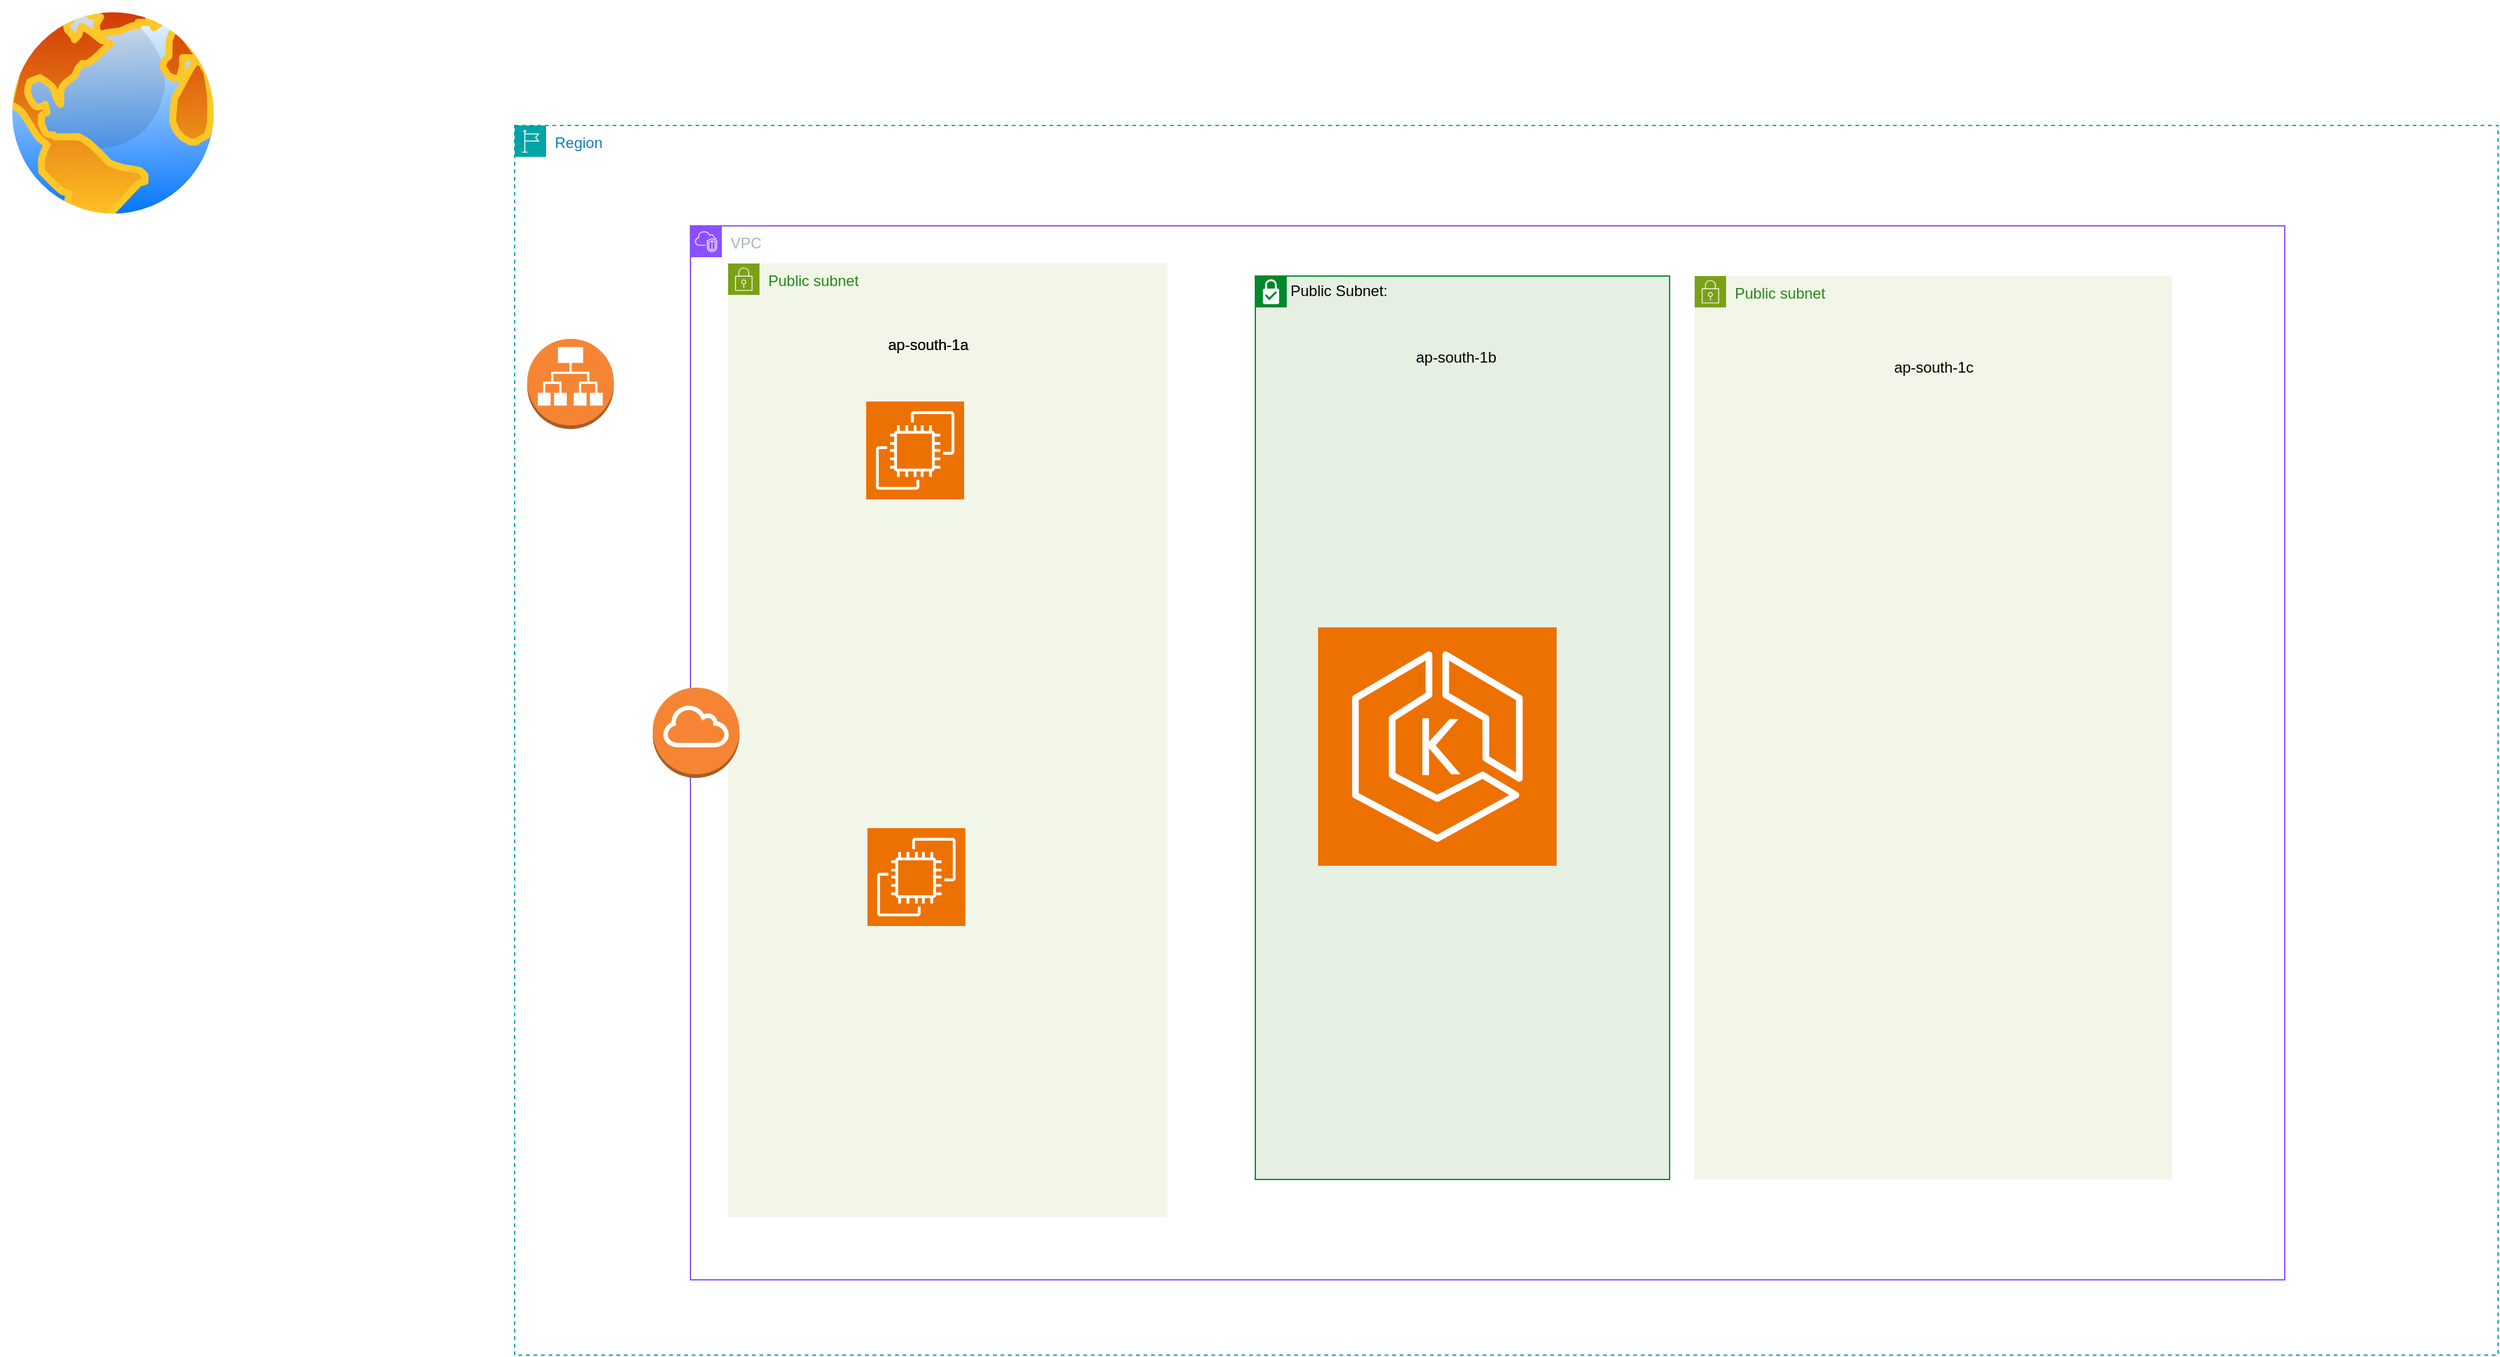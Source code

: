 <mxfile version="24.0.7" type="github">
  <diagram name="Page-1" id="3wNmj2ng1Vw9a5BUNAYV">
    <mxGraphModel dx="4560" dy="1533" grid="1" gridSize="10" guides="1" tooltips="1" connect="1" arrows="1" fold="1" page="1" pageScale="1" pageWidth="827" pageHeight="1169" math="0" shadow="0">
      <root>
        <mxCell id="0" />
        <mxCell id="1" parent="0" />
        <mxCell id="y0UhFRJ0VBW0IoB8pui6-1" value="Region" style="points=[[0,0],[0.25,0],[0.5,0],[0.75,0],[1,0],[1,0.25],[1,0.5],[1,0.75],[1,1],[0.75,1],[0.5,1],[0.25,1],[0,1],[0,0.75],[0,0.5],[0,0.25]];outlineConnect=0;gradientColor=none;html=1;whiteSpace=wrap;fontSize=12;fontStyle=0;container=1;pointerEvents=0;collapsible=0;recursiveResize=0;shape=mxgraph.aws4.group;grIcon=mxgraph.aws4.group_region;strokeColor=#00A4A6;fillColor=none;verticalAlign=top;align=left;spacingLeft=30;fontColor=#147EBA;dashed=1;" vertex="1" parent="1">
          <mxGeometry x="40" y="100" width="1580" height="980" as="geometry" />
        </mxCell>
        <mxCell id="y0UhFRJ0VBW0IoB8pui6-2" value="VPC" style="points=[[0,0],[0.25,0],[0.5,0],[0.75,0],[1,0],[1,0.25],[1,0.5],[1,0.75],[1,1],[0.75,1],[0.5,1],[0.25,1],[0,1],[0,0.75],[0,0.5],[0,0.25]];outlineConnect=0;gradientColor=none;html=1;whiteSpace=wrap;fontSize=12;fontStyle=0;container=1;pointerEvents=0;collapsible=0;recursiveResize=0;shape=mxgraph.aws4.group;grIcon=mxgraph.aws4.group_vpc2;strokeColor=#8C4FFF;fillColor=none;verticalAlign=top;align=left;spacingLeft=30;fontColor=#AAB7B8;dashed=0;" vertex="1" parent="y0UhFRJ0VBW0IoB8pui6-1">
          <mxGeometry x="140" y="80" width="1270" height="840" as="geometry" />
        </mxCell>
        <mxCell id="y0UhFRJ0VBW0IoB8pui6-3" value="Public subnet" style="points=[[0,0],[0.25,0],[0.5,0],[0.75,0],[1,0],[1,0.25],[1,0.5],[1,0.75],[1,1],[0.75,1],[0.5,1],[0.25,1],[0,1],[0,0.75],[0,0.5],[0,0.25]];outlineConnect=0;gradientColor=none;html=1;whiteSpace=wrap;fontSize=12;fontStyle=0;container=1;pointerEvents=0;collapsible=0;recursiveResize=0;shape=mxgraph.aws4.group;grIcon=mxgraph.aws4.group_security_group;grStroke=0;strokeColor=#7AA116;fillColor=#F2F6E8;verticalAlign=top;align=left;spacingLeft=30;fontColor=#248814;dashed=0;" vertex="1" parent="y0UhFRJ0VBW0IoB8pui6-2">
          <mxGeometry x="30" y="30" width="350" height="760" as="geometry" />
        </mxCell>
        <mxCell id="y0UhFRJ0VBW0IoB8pui6-11" value="" style="sketch=0;points=[[0,0,0],[0.25,0,0],[0.5,0,0],[0.75,0,0],[1,0,0],[0,1,0],[0.25,1,0],[0.5,1,0],[0.75,1,0],[1,1,0],[0,0.25,0],[0,0.5,0],[0,0.75,0],[1,0.25,0],[1,0.5,0],[1,0.75,0]];outlineConnect=0;fontColor=#232F3E;fillColor=#ED7100;strokeColor=#ffffff;dashed=0;verticalLabelPosition=bottom;verticalAlign=top;align=center;html=1;fontSize=12;fontStyle=0;aspect=fixed;shape=mxgraph.aws4.resourceIcon;resIcon=mxgraph.aws4.ec2;" vertex="1" parent="y0UhFRJ0VBW0IoB8pui6-3">
          <mxGeometry x="110" y="110" width="78" height="78" as="geometry" />
        </mxCell>
        <mxCell id="y0UhFRJ0VBW0IoB8pui6-12" value="" style="sketch=0;points=[[0,0,0],[0.25,0,0],[0.5,0,0],[0.75,0,0],[1,0,0],[0,1,0],[0.25,1,0],[0.5,1,0],[0.75,1,0],[1,1,0],[0,0.25,0],[0,0.5,0],[0,0.75,0],[1,0.25,0],[1,0.5,0],[1,0.75,0]];outlineConnect=0;fontColor=#232F3E;fillColor=#ED7100;strokeColor=#ffffff;dashed=0;verticalLabelPosition=bottom;verticalAlign=top;align=center;html=1;fontSize=12;fontStyle=0;aspect=fixed;shape=mxgraph.aws4.resourceIcon;resIcon=mxgraph.aws4.ec2;" vertex="1" parent="y0UhFRJ0VBW0IoB8pui6-3">
          <mxGeometry x="111" y="450" width="78" height="78" as="geometry" />
        </mxCell>
        <mxCell id="y0UhFRJ0VBW0IoB8pui6-16" value="ap-south-1a" style="text;html=1;align=center;verticalAlign=middle;resizable=0;points=[];autosize=1;strokeColor=none;fillColor=none;" vertex="1" parent="y0UhFRJ0VBW0IoB8pui6-3">
          <mxGeometry x="114" y="50" width="90" height="30" as="geometry" />
        </mxCell>
        <mxCell id="y0UhFRJ0VBW0IoB8pui6-6" value="Public Subnet:" style="shape=mxgraph.ibm.box;prType=subnet;fontStyle=0;verticalAlign=top;align=left;spacingLeft=32;spacingTop=4;fillColor=#E6F0E2;rounded=0;whiteSpace=wrap;html=1;strokeColor=#00882B;strokeWidth=1;dashed=0;container=1;spacing=-4;collapsible=0;expand=0;recursiveResize=0;" vertex="1" parent="y0UhFRJ0VBW0IoB8pui6-2">
          <mxGeometry x="450" y="40" width="330" height="720" as="geometry" />
        </mxCell>
        <mxCell id="y0UhFRJ0VBW0IoB8pui6-10" value="" style="sketch=0;points=[[0,0,0],[0.25,0,0],[0.5,0,0],[0.75,0,0],[1,0,0],[0,1,0],[0.25,1,0],[0.5,1,0],[0.75,1,0],[1,1,0],[0,0.25,0],[0,0.5,0],[0,0.75,0],[1,0.25,0],[1,0.5,0],[1,0.75,0]];outlineConnect=0;fontColor=#232F3E;fillColor=#ED7100;strokeColor=#ffffff;dashed=0;verticalLabelPosition=bottom;verticalAlign=top;align=center;html=1;fontSize=12;fontStyle=0;aspect=fixed;shape=mxgraph.aws4.resourceIcon;resIcon=mxgraph.aws4.eks;" vertex="1" parent="y0UhFRJ0VBW0IoB8pui6-6">
          <mxGeometry x="50" y="280" width="190" height="190" as="geometry" />
        </mxCell>
        <mxCell id="y0UhFRJ0VBW0IoB8pui6-19" value="ap-south-1b" style="text;html=1;align=center;verticalAlign=middle;whiteSpace=wrap;rounded=0;" vertex="1" parent="y0UhFRJ0VBW0IoB8pui6-6">
          <mxGeometry x="120" y="50" width="80" height="30" as="geometry" />
        </mxCell>
        <mxCell id="y0UhFRJ0VBW0IoB8pui6-9" value="Public subnet" style="points=[[0,0],[0.25,0],[0.5,0],[0.75,0],[1,0],[1,0.25],[1,0.5],[1,0.75],[1,1],[0.75,1],[0.5,1],[0.25,1],[0,1],[0,0.75],[0,0.5],[0,0.25]];outlineConnect=0;gradientColor=none;html=1;whiteSpace=wrap;fontSize=12;fontStyle=0;container=1;pointerEvents=0;collapsible=0;recursiveResize=0;shape=mxgraph.aws4.group;grIcon=mxgraph.aws4.group_security_group;grStroke=0;strokeColor=#7AA116;fillColor=#F2F6E8;verticalAlign=top;align=left;spacingLeft=30;fontColor=#248814;dashed=0;" vertex="1" parent="y0UhFRJ0VBW0IoB8pui6-2">
          <mxGeometry x="800" y="40" width="380" height="720" as="geometry" />
        </mxCell>
        <mxCell id="y0UhFRJ0VBW0IoB8pui6-14" value="" style="outlineConnect=0;dashed=0;verticalLabelPosition=bottom;verticalAlign=top;align=center;html=1;shape=mxgraph.aws3.internet_gateway;fillColor=#F58534;gradientColor=none;" vertex="1" parent="y0UhFRJ0VBW0IoB8pui6-2">
          <mxGeometry x="-30" y="368" width="69" height="72" as="geometry" />
        </mxCell>
        <mxCell id="y0UhFRJ0VBW0IoB8pui6-15" value="" style="outlineConnect=0;dashed=0;verticalLabelPosition=bottom;verticalAlign=top;align=center;html=1;shape=mxgraph.aws3.application_load_balancer;fillColor=#F58534;gradientColor=none;" vertex="1" parent="y0UhFRJ0VBW0IoB8pui6-1">
          <mxGeometry x="10" y="170" width="69" height="72" as="geometry" />
        </mxCell>
        <mxCell id="y0UhFRJ0VBW0IoB8pui6-13" value="" style="image;aspect=fixed;perimeter=ellipsePerimeter;html=1;align=center;shadow=0;dashed=0;spacingTop=3;image=img/lib/active_directory/internet_globe.svg;" vertex="1" parent="1">
          <mxGeometry x="-370" width="180" height="180" as="geometry" />
        </mxCell>
        <mxCell id="y0UhFRJ0VBW0IoB8pui6-18" value="ap-south-1a" style="text;html=1;align=center;verticalAlign=middle;resizable=0;points=[];autosize=1;strokeColor=none;fillColor=none;" vertex="1" parent="1">
          <mxGeometry x="324" y="260" width="90" height="30" as="geometry" />
        </mxCell>
        <mxCell id="y0UhFRJ0VBW0IoB8pui6-20" value="ap-south-1c" style="text;html=1;align=center;verticalAlign=middle;resizable=0;points=[];autosize=1;strokeColor=none;fillColor=none;" vertex="1" parent="1">
          <mxGeometry x="1125" y="278" width="90" height="30" as="geometry" />
        </mxCell>
      </root>
    </mxGraphModel>
  </diagram>
</mxfile>
